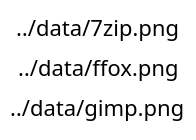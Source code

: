 {
  "$schema": "https://vega.github.io/schema/vega-lite/v5.json",
  "view": {
    "stroke": null
  },
  "description": "A simple chart with an image tooltip.",
  "data": {
    "values": [
      {
        "image": "../data/ffox.png"
      },
      {
        "image": "../data/gimp.png"
      },
      {
        "image": "../data/7zip.png"
      }
    ]
  },
  "mark": "text",
  "encoding": {
    "text": {
      "field": "image"
    },
    "y": {
      "field": "image",
      "axis": null
    },
    "tooltip": [
      {
        "field": "image"
      }
    ]
  }
}
